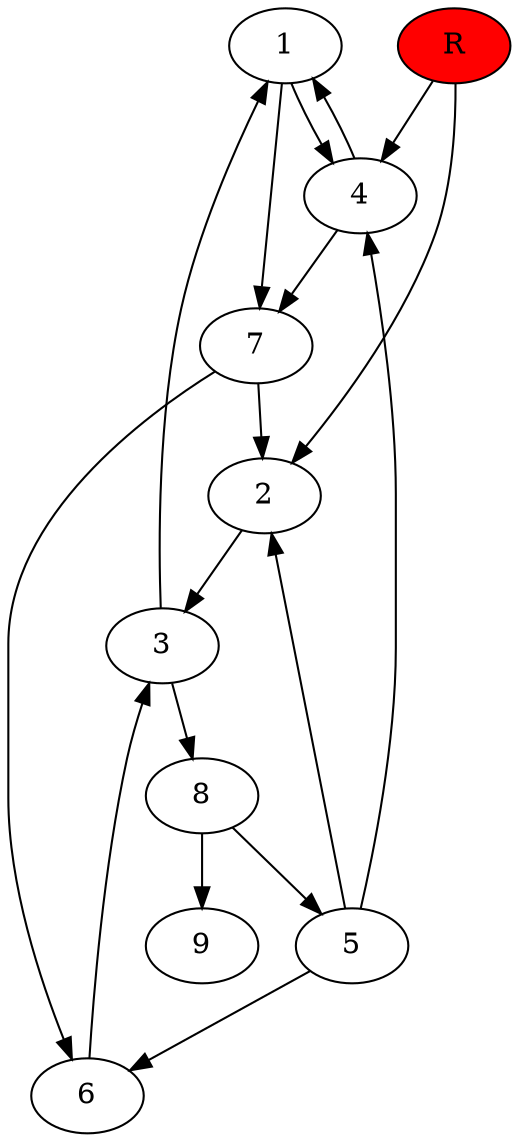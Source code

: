 digraph prb31664 {
	1
	2
	3
	4
	5
	6
	7
	8
	R [fillcolor="#ff0000" style=filled]
	1 -> 4
	1 -> 7
	2 -> 3
	3 -> 1
	3 -> 8
	4 -> 1
	4 -> 7
	5 -> 2
	5 -> 4
	5 -> 6
	6 -> 3
	7 -> 2
	7 -> 6
	8 -> 5
	8 -> 9
	R -> 2
	R -> 4
}
